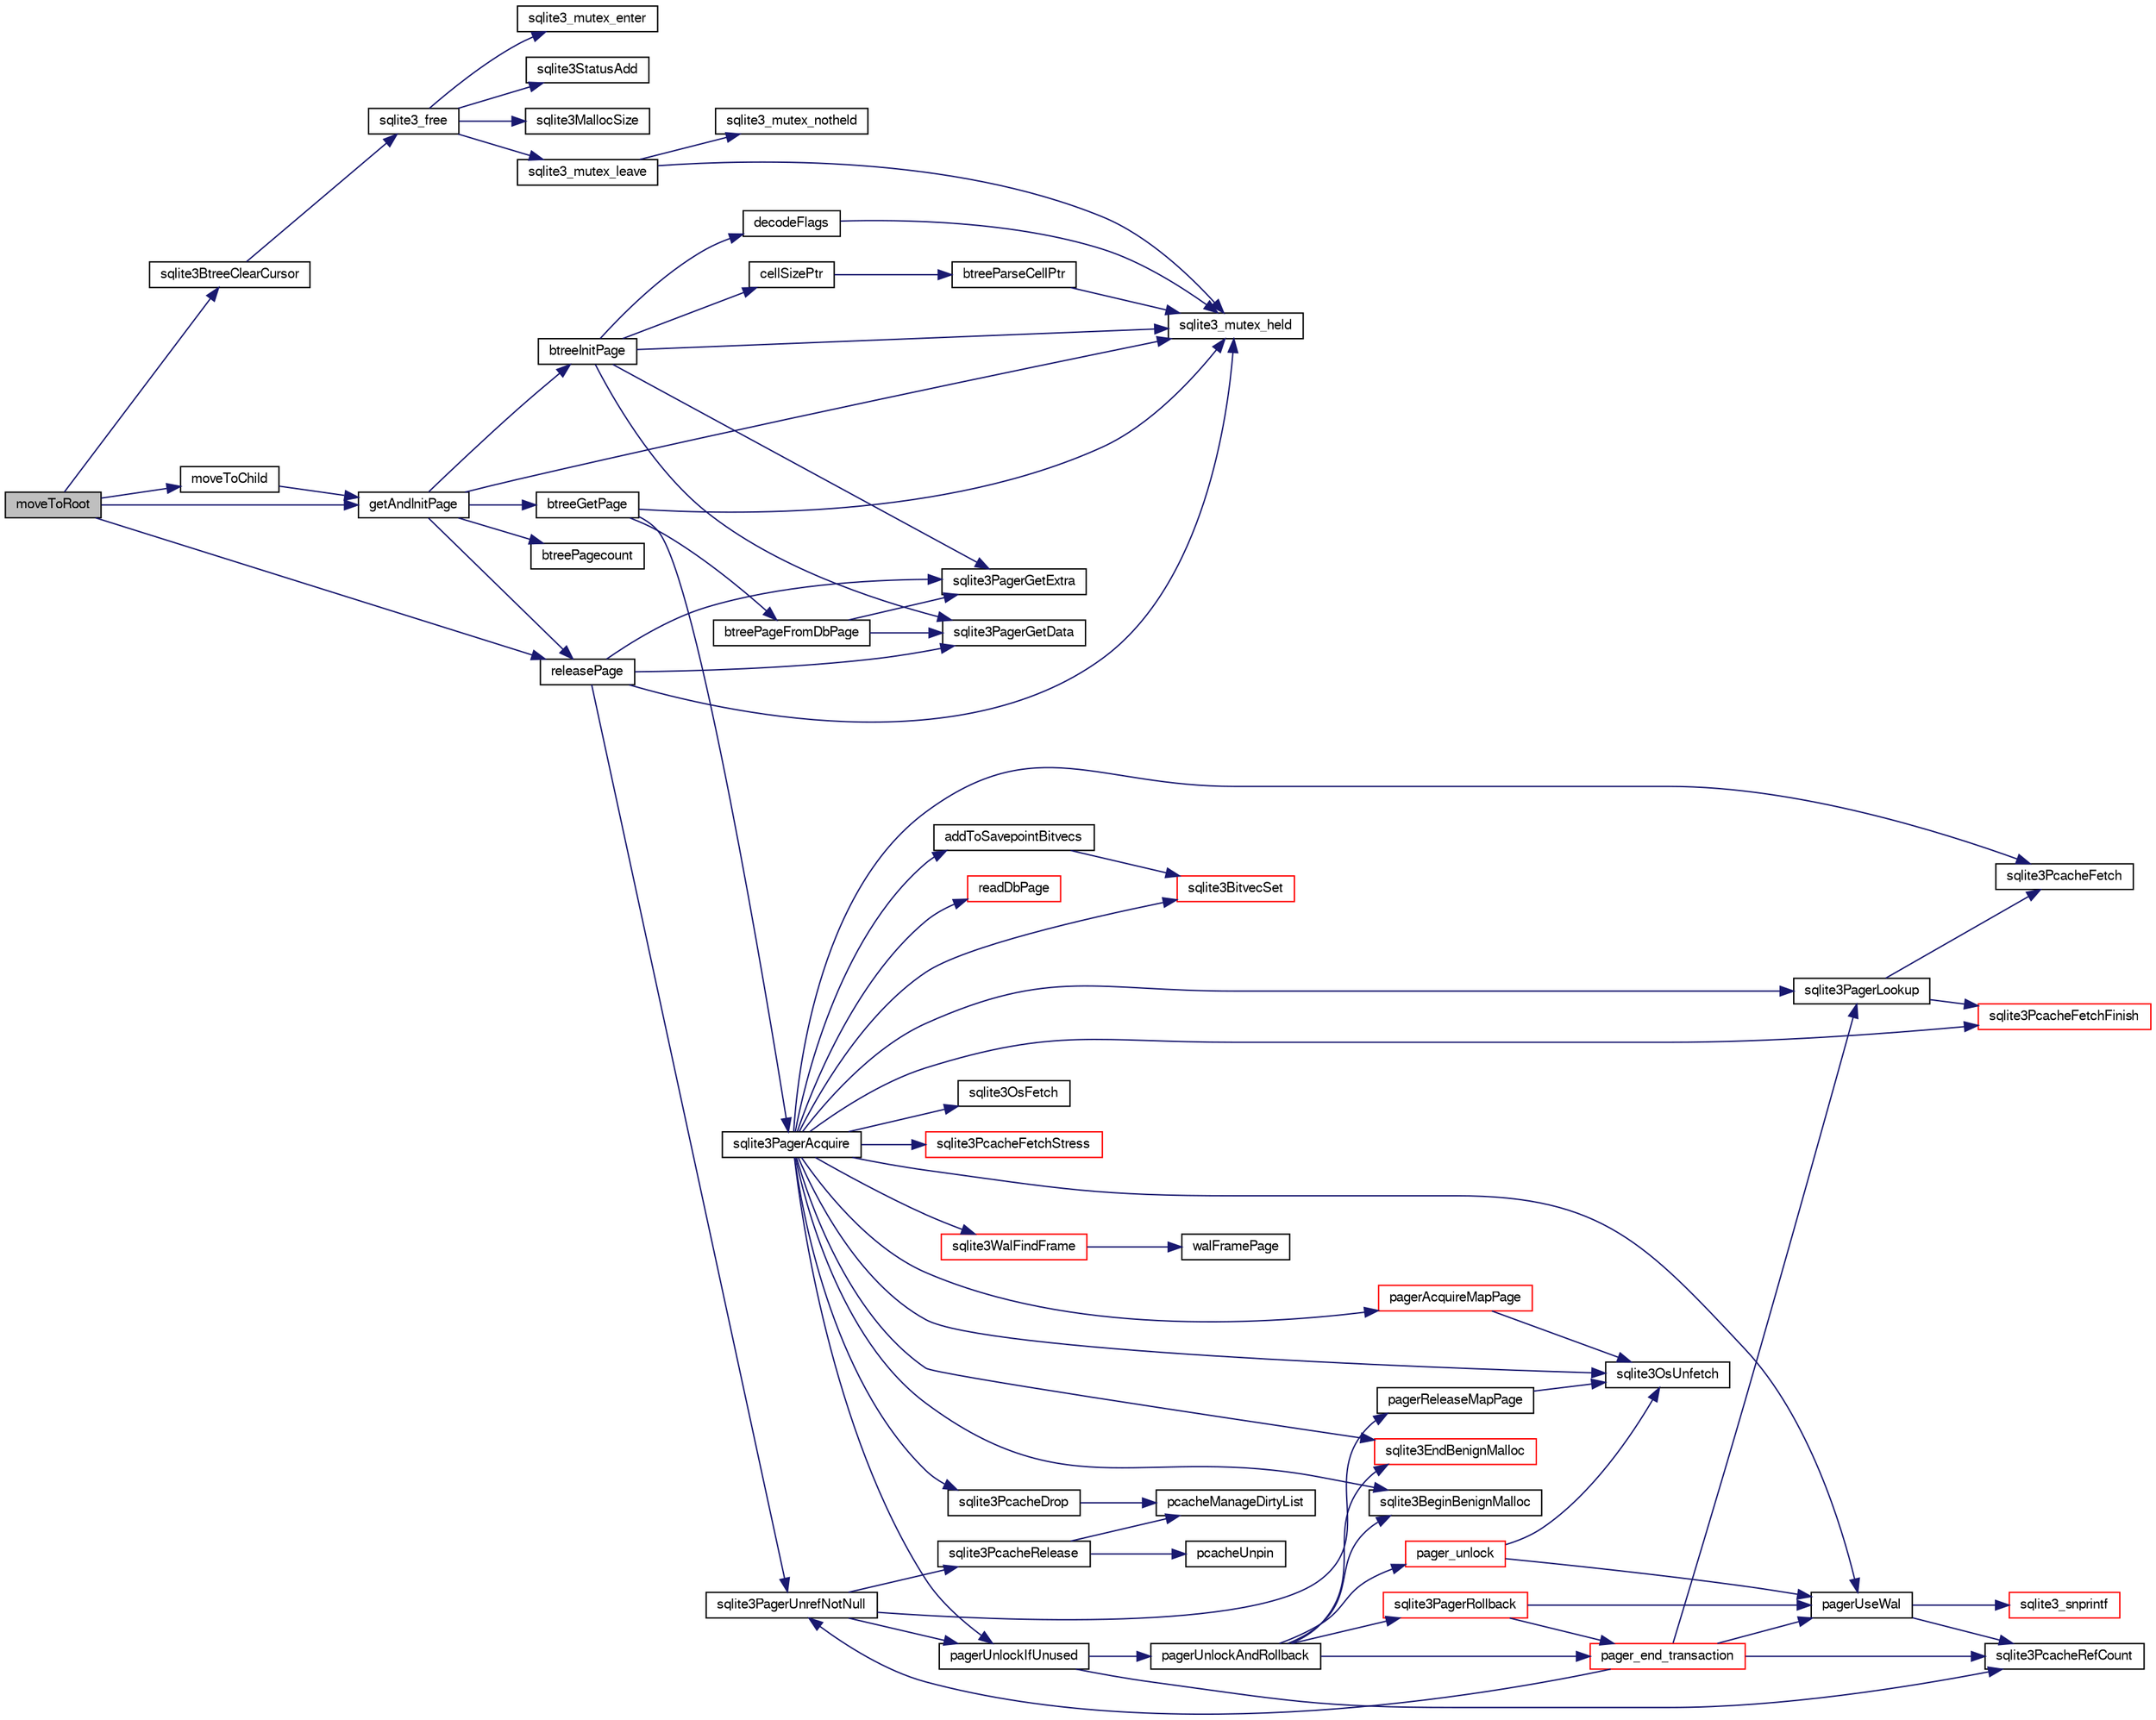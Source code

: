 digraph "moveToRoot"
{
  edge [fontname="FreeSans",fontsize="10",labelfontname="FreeSans",labelfontsize="10"];
  node [fontname="FreeSans",fontsize="10",shape=record];
  rankdir="LR";
  Node172029 [label="moveToRoot",height=0.2,width=0.4,color="black", fillcolor="grey75", style="filled", fontcolor="black"];
  Node172029 -> Node172030 [color="midnightblue",fontsize="10",style="solid",fontname="FreeSans"];
  Node172030 [label="sqlite3BtreeClearCursor",height=0.2,width=0.4,color="black", fillcolor="white", style="filled",URL="$sqlite3_8c.html#ad53903979a58184b0d15593e6f98d9c5"];
  Node172030 -> Node172031 [color="midnightblue",fontsize="10",style="solid",fontname="FreeSans"];
  Node172031 [label="sqlite3_free",height=0.2,width=0.4,color="black", fillcolor="white", style="filled",URL="$sqlite3_8c.html#a6552349e36a8a691af5487999ab09519"];
  Node172031 -> Node172032 [color="midnightblue",fontsize="10",style="solid",fontname="FreeSans"];
  Node172032 [label="sqlite3_mutex_enter",height=0.2,width=0.4,color="black", fillcolor="white", style="filled",URL="$sqlite3_8c.html#a1c12cde690bd89f104de5cbad12a6bf5"];
  Node172031 -> Node172033 [color="midnightblue",fontsize="10",style="solid",fontname="FreeSans"];
  Node172033 [label="sqlite3StatusAdd",height=0.2,width=0.4,color="black", fillcolor="white", style="filled",URL="$sqlite3_8c.html#afa029f93586aeab4cc85360905dae9cd"];
  Node172031 -> Node172034 [color="midnightblue",fontsize="10",style="solid",fontname="FreeSans"];
  Node172034 [label="sqlite3MallocSize",height=0.2,width=0.4,color="black", fillcolor="white", style="filled",URL="$sqlite3_8c.html#acf5d2a5f35270bafb050bd2def576955"];
  Node172031 -> Node172035 [color="midnightblue",fontsize="10",style="solid",fontname="FreeSans"];
  Node172035 [label="sqlite3_mutex_leave",height=0.2,width=0.4,color="black", fillcolor="white", style="filled",URL="$sqlite3_8c.html#a5838d235601dbd3c1fa993555c6bcc93"];
  Node172035 -> Node172036 [color="midnightblue",fontsize="10",style="solid",fontname="FreeSans"];
  Node172036 [label="sqlite3_mutex_held",height=0.2,width=0.4,color="black", fillcolor="white", style="filled",URL="$sqlite3_8c.html#acf77da68932b6bc163c5e68547ecc3e7"];
  Node172035 -> Node172037 [color="midnightblue",fontsize="10",style="solid",fontname="FreeSans"];
  Node172037 [label="sqlite3_mutex_notheld",height=0.2,width=0.4,color="black", fillcolor="white", style="filled",URL="$sqlite3_8c.html#a83967c837c1c000d3b5adcfaa688f5dc"];
  Node172029 -> Node172038 [color="midnightblue",fontsize="10",style="solid",fontname="FreeSans"];
  Node172038 [label="releasePage",height=0.2,width=0.4,color="black", fillcolor="white", style="filled",URL="$sqlite3_8c.html#a92c6fb14f9bcf117440c35116c26d6c4"];
  Node172038 -> Node172039 [color="midnightblue",fontsize="10",style="solid",fontname="FreeSans"];
  Node172039 [label="sqlite3PagerGetExtra",height=0.2,width=0.4,color="black", fillcolor="white", style="filled",URL="$sqlite3_8c.html#a48e879a6d20f06f27390973ab8d59bd7"];
  Node172038 -> Node172040 [color="midnightblue",fontsize="10",style="solid",fontname="FreeSans"];
  Node172040 [label="sqlite3PagerGetData",height=0.2,width=0.4,color="black", fillcolor="white", style="filled",URL="$sqlite3_8c.html#a9dd340e56fb4b7fad4df339595b8d8a2"];
  Node172038 -> Node172036 [color="midnightblue",fontsize="10",style="solid",fontname="FreeSans"];
  Node172038 -> Node172041 [color="midnightblue",fontsize="10",style="solid",fontname="FreeSans"];
  Node172041 [label="sqlite3PagerUnrefNotNull",height=0.2,width=0.4,color="black", fillcolor="white", style="filled",URL="$sqlite3_8c.html#a4b314f96f09f5c68c94672e420e31ab9"];
  Node172041 -> Node172042 [color="midnightblue",fontsize="10",style="solid",fontname="FreeSans"];
  Node172042 [label="pagerReleaseMapPage",height=0.2,width=0.4,color="black", fillcolor="white", style="filled",URL="$sqlite3_8c.html#aefa288f9febba49488ab634f8b0d5f6d"];
  Node172042 -> Node172043 [color="midnightblue",fontsize="10",style="solid",fontname="FreeSans"];
  Node172043 [label="sqlite3OsUnfetch",height=0.2,width=0.4,color="black", fillcolor="white", style="filled",URL="$sqlite3_8c.html#abc0da72cb8b8989cf8708b572fe5fef4"];
  Node172041 -> Node172044 [color="midnightblue",fontsize="10",style="solid",fontname="FreeSans"];
  Node172044 [label="sqlite3PcacheRelease",height=0.2,width=0.4,color="black", fillcolor="white", style="filled",URL="$sqlite3_8c.html#ad07fc7a8130ad1e77861f345084b1b83"];
  Node172044 -> Node172045 [color="midnightblue",fontsize="10",style="solid",fontname="FreeSans"];
  Node172045 [label="pcacheUnpin",height=0.2,width=0.4,color="black", fillcolor="white", style="filled",URL="$sqlite3_8c.html#a76530dde0f26366c0614d713daf9859c"];
  Node172044 -> Node172046 [color="midnightblue",fontsize="10",style="solid",fontname="FreeSans"];
  Node172046 [label="pcacheManageDirtyList",height=0.2,width=0.4,color="black", fillcolor="white", style="filled",URL="$sqlite3_8c.html#aae9bc2ddff700c30e5f9c80d531d6acc"];
  Node172041 -> Node172047 [color="midnightblue",fontsize="10",style="solid",fontname="FreeSans"];
  Node172047 [label="pagerUnlockIfUnused",height=0.2,width=0.4,color="black", fillcolor="white", style="filled",URL="$sqlite3_8c.html#abf547f4276efb6f10262f7fde1e4d065"];
  Node172047 -> Node172048 [color="midnightblue",fontsize="10",style="solid",fontname="FreeSans"];
  Node172048 [label="sqlite3PcacheRefCount",height=0.2,width=0.4,color="black", fillcolor="white", style="filled",URL="$sqlite3_8c.html#adee2536d23ec9628e0883ccab03b3429"];
  Node172047 -> Node172049 [color="midnightblue",fontsize="10",style="solid",fontname="FreeSans"];
  Node172049 [label="pagerUnlockAndRollback",height=0.2,width=0.4,color="black", fillcolor="white", style="filled",URL="$sqlite3_8c.html#a02d96b7bf62c3b13ba905d168914518c"];
  Node172049 -> Node172050 [color="midnightblue",fontsize="10",style="solid",fontname="FreeSans"];
  Node172050 [label="sqlite3BeginBenignMalloc",height=0.2,width=0.4,color="black", fillcolor="white", style="filled",URL="$sqlite3_8c.html#a3344c0e2b1b6df701a1cb326602fac14"];
  Node172049 -> Node172051 [color="midnightblue",fontsize="10",style="solid",fontname="FreeSans"];
  Node172051 [label="sqlite3PagerRollback",height=0.2,width=0.4,color="red", fillcolor="white", style="filled",URL="$sqlite3_8c.html#afdd2ecbb97b7a716892ff6bd10c7dfd0"];
  Node172051 -> Node172052 [color="midnightblue",fontsize="10",style="solid",fontname="FreeSans"];
  Node172052 [label="pagerUseWal",height=0.2,width=0.4,color="black", fillcolor="white", style="filled",URL="$sqlite3_8c.html#a31def80bfe1de9284d635ba190a5eb68"];
  Node172052 -> Node172048 [color="midnightblue",fontsize="10",style="solid",fontname="FreeSans"];
  Node172052 -> Node172053 [color="midnightblue",fontsize="10",style="solid",fontname="FreeSans"];
  Node172053 [label="sqlite3_snprintf",height=0.2,width=0.4,color="red", fillcolor="white", style="filled",URL="$sqlite3_8c.html#aa2695a752e971577f5784122f2013c40"];
  Node172051 -> Node172421 [color="midnightblue",fontsize="10",style="solid",fontname="FreeSans"];
  Node172421 [label="pager_end_transaction",height=0.2,width=0.4,color="red", fillcolor="white", style="filled",URL="$sqlite3_8c.html#a0814e2cfab386b1e3ba74528870339fe"];
  Node172421 -> Node172052 [color="midnightblue",fontsize="10",style="solid",fontname="FreeSans"];
  Node172421 -> Node172048 [color="midnightblue",fontsize="10",style="solid",fontname="FreeSans"];
  Node172421 -> Node172346 [color="midnightblue",fontsize="10",style="solid",fontname="FreeSans"];
  Node172346 [label="sqlite3PagerLookup",height=0.2,width=0.4,color="black", fillcolor="white", style="filled",URL="$sqlite3_8c.html#a1252ec03814f64eed236cfb21094cafd"];
  Node172346 -> Node172347 [color="midnightblue",fontsize="10",style="solid",fontname="FreeSans"];
  Node172347 [label="sqlite3PcacheFetch",height=0.2,width=0.4,color="black", fillcolor="white", style="filled",URL="$sqlite3_8c.html#a51a10151c5ec2c1c9e6fd615e95a3450"];
  Node172346 -> Node172348 [color="midnightblue",fontsize="10",style="solid",fontname="FreeSans"];
  Node172348 [label="sqlite3PcacheFetchFinish",height=0.2,width=0.4,color="red", fillcolor="white", style="filled",URL="$sqlite3_8c.html#a21f330cb082d63a111f64257e823a4b1"];
  Node172421 -> Node172041 [color="midnightblue",fontsize="10",style="solid",fontname="FreeSans"];
  Node172049 -> Node172121 [color="midnightblue",fontsize="10",style="solid",fontname="FreeSans"];
  Node172121 [label="sqlite3EndBenignMalloc",height=0.2,width=0.4,color="red", fillcolor="white", style="filled",URL="$sqlite3_8c.html#a4582127cc64d483dc66c7acf9d8d8fbb"];
  Node172049 -> Node172421 [color="midnightblue",fontsize="10",style="solid",fontname="FreeSans"];
  Node172049 -> Node172446 [color="midnightblue",fontsize="10",style="solid",fontname="FreeSans"];
  Node172446 [label="pager_unlock",height=0.2,width=0.4,color="red", fillcolor="white", style="filled",URL="$sqlite3_8c.html#a5b54bd09bd76fa68eb6310fbf9bbaf20"];
  Node172446 -> Node172052 [color="midnightblue",fontsize="10",style="solid",fontname="FreeSans"];
  Node172446 -> Node172043 [color="midnightblue",fontsize="10",style="solid",fontname="FreeSans"];
  Node172029 -> Node172448 [color="midnightblue",fontsize="10",style="solid",fontname="FreeSans"];
  Node172448 [label="getAndInitPage",height=0.2,width=0.4,color="black", fillcolor="white", style="filled",URL="$sqlite3_8c.html#ae85122d12808231a8d58459440a405ab"];
  Node172448 -> Node172036 [color="midnightblue",fontsize="10",style="solid",fontname="FreeSans"];
  Node172448 -> Node172414 [color="midnightblue",fontsize="10",style="solid",fontname="FreeSans"];
  Node172414 [label="btreePagecount",height=0.2,width=0.4,color="black", fillcolor="white", style="filled",URL="$sqlite3_8c.html#a9cc4ac11752c088db89d551ec1495a15"];
  Node172448 -> Node172449 [color="midnightblue",fontsize="10",style="solid",fontname="FreeSans"];
  Node172449 [label="btreeGetPage",height=0.2,width=0.4,color="black", fillcolor="white", style="filled",URL="$sqlite3_8c.html#ac59679e30ceb0190614fbd19a7feb6de"];
  Node172449 -> Node172036 [color="midnightblue",fontsize="10",style="solid",fontname="FreeSans"];
  Node172449 -> Node172416 [color="midnightblue",fontsize="10",style="solid",fontname="FreeSans"];
  Node172416 [label="sqlite3PagerAcquire",height=0.2,width=0.4,color="black", fillcolor="white", style="filled",URL="$sqlite3_8c.html#a22a53daafd2bd778cda390312651f994"];
  Node172416 -> Node172052 [color="midnightblue",fontsize="10",style="solid",fontname="FreeSans"];
  Node172416 -> Node172352 [color="midnightblue",fontsize="10",style="solid",fontname="FreeSans"];
  Node172352 [label="sqlite3WalFindFrame",height=0.2,width=0.4,color="red", fillcolor="white", style="filled",URL="$sqlite3_8c.html#a70d73def3adcc264f500a63178742708"];
  Node172352 -> Node172337 [color="midnightblue",fontsize="10",style="solid",fontname="FreeSans"];
  Node172337 [label="walFramePage",height=0.2,width=0.4,color="black", fillcolor="white", style="filled",URL="$sqlite3_8c.html#a067e7452317d6a1c19674376ae969f1f"];
  Node172416 -> Node172342 [color="midnightblue",fontsize="10",style="solid",fontname="FreeSans"];
  Node172342 [label="sqlite3OsFetch",height=0.2,width=0.4,color="black", fillcolor="white", style="filled",URL="$sqlite3_8c.html#ab5b9137b375d5d8a8c216a644056cba7"];
  Node172416 -> Node172346 [color="midnightblue",fontsize="10",style="solid",fontname="FreeSans"];
  Node172416 -> Node172417 [color="midnightblue",fontsize="10",style="solid",fontname="FreeSans"];
  Node172417 [label="pagerAcquireMapPage",height=0.2,width=0.4,color="red", fillcolor="white", style="filled",URL="$sqlite3_8c.html#affc12640bbd7572ae41f1943f3b8bb3b"];
  Node172417 -> Node172043 [color="midnightblue",fontsize="10",style="solid",fontname="FreeSans"];
  Node172416 -> Node172043 [color="midnightblue",fontsize="10",style="solid",fontname="FreeSans"];
  Node172416 -> Node172347 [color="midnightblue",fontsize="10",style="solid",fontname="FreeSans"];
  Node172416 -> Node172418 [color="midnightblue",fontsize="10",style="solid",fontname="FreeSans"];
  Node172418 [label="sqlite3PcacheFetchStress",height=0.2,width=0.4,color="red", fillcolor="white", style="filled",URL="$sqlite3_8c.html#a83644ab4d77e1649ae5336b659edb351"];
  Node172416 -> Node172348 [color="midnightblue",fontsize="10",style="solid",fontname="FreeSans"];
  Node172416 -> Node172050 [color="midnightblue",fontsize="10",style="solid",fontname="FreeSans"];
  Node172416 -> Node172365 [color="midnightblue",fontsize="10",style="solid",fontname="FreeSans"];
  Node172365 [label="sqlite3BitvecSet",height=0.2,width=0.4,color="red", fillcolor="white", style="filled",URL="$sqlite3_8c.html#a1f3c6d64d5d889e451d6725b1eb458be"];
  Node172416 -> Node172408 [color="midnightblue",fontsize="10",style="solid",fontname="FreeSans"];
  Node172408 [label="addToSavepointBitvecs",height=0.2,width=0.4,color="black", fillcolor="white", style="filled",URL="$sqlite3_8c.html#aa2e9bb02bb6975d83ec875f0792792f0"];
  Node172408 -> Node172365 [color="midnightblue",fontsize="10",style="solid",fontname="FreeSans"];
  Node172416 -> Node172121 [color="midnightblue",fontsize="10",style="solid",fontname="FreeSans"];
  Node172416 -> Node172353 [color="midnightblue",fontsize="10",style="solid",fontname="FreeSans"];
  Node172353 [label="readDbPage",height=0.2,width=0.4,color="red", fillcolor="white", style="filled",URL="$sqlite3_8c.html#a1c4cca64dd97dda37d9be9cac94941a0"];
  Node172416 -> Node172351 [color="midnightblue",fontsize="10",style="solid",fontname="FreeSans"];
  Node172351 [label="sqlite3PcacheDrop",height=0.2,width=0.4,color="black", fillcolor="white", style="filled",URL="$sqlite3_8c.html#a78667811e7a2a7e75117cd6ec9cf6486"];
  Node172351 -> Node172046 [color="midnightblue",fontsize="10",style="solid",fontname="FreeSans"];
  Node172416 -> Node172047 [color="midnightblue",fontsize="10",style="solid",fontname="FreeSans"];
  Node172449 -> Node172450 [color="midnightblue",fontsize="10",style="solid",fontname="FreeSans"];
  Node172450 [label="btreePageFromDbPage",height=0.2,width=0.4,color="black", fillcolor="white", style="filled",URL="$sqlite3_8c.html#a148c0bf09d4ef14a49e0e7a2c0506c80"];
  Node172450 -> Node172039 [color="midnightblue",fontsize="10",style="solid",fontname="FreeSans"];
  Node172450 -> Node172040 [color="midnightblue",fontsize="10",style="solid",fontname="FreeSans"];
  Node172448 -> Node172451 [color="midnightblue",fontsize="10",style="solid",fontname="FreeSans"];
  Node172451 [label="btreeInitPage",height=0.2,width=0.4,color="black", fillcolor="white", style="filled",URL="$sqlite3_8c.html#a3fbef3abda22e9a3f72c2873ec0b26a3"];
  Node172451 -> Node172036 [color="midnightblue",fontsize="10",style="solid",fontname="FreeSans"];
  Node172451 -> Node172039 [color="midnightblue",fontsize="10",style="solid",fontname="FreeSans"];
  Node172451 -> Node172040 [color="midnightblue",fontsize="10",style="solid",fontname="FreeSans"];
  Node172451 -> Node172452 [color="midnightblue",fontsize="10",style="solid",fontname="FreeSans"];
  Node172452 [label="decodeFlags",height=0.2,width=0.4,color="black", fillcolor="white", style="filled",URL="$sqlite3_8c.html#acb168e46383706f31cefd555da235eae"];
  Node172452 -> Node172036 [color="midnightblue",fontsize="10",style="solid",fontname="FreeSans"];
  Node172451 -> Node172453 [color="midnightblue",fontsize="10",style="solid",fontname="FreeSans"];
  Node172453 [label="cellSizePtr",height=0.2,width=0.4,color="black", fillcolor="white", style="filled",URL="$sqlite3_8c.html#a6c95c9aac1c8a00490e36674f43e76ec"];
  Node172453 -> Node172454 [color="midnightblue",fontsize="10",style="solid",fontname="FreeSans"];
  Node172454 [label="btreeParseCellPtr",height=0.2,width=0.4,color="black", fillcolor="white", style="filled",URL="$sqlite3_8c.html#a1eba22ca0ddf563de0b29c64551c759f"];
  Node172454 -> Node172036 [color="midnightblue",fontsize="10",style="solid",fontname="FreeSans"];
  Node172448 -> Node172038 [color="midnightblue",fontsize="10",style="solid",fontname="FreeSans"];
  Node172029 -> Node172455 [color="midnightblue",fontsize="10",style="solid",fontname="FreeSans"];
  Node172455 [label="moveToChild",height=0.2,width=0.4,color="black", fillcolor="white", style="filled",URL="$sqlite3_8c.html#a1dbea539dd841af085ba1e1390922237"];
  Node172455 -> Node172448 [color="midnightblue",fontsize="10",style="solid",fontname="FreeSans"];
}
